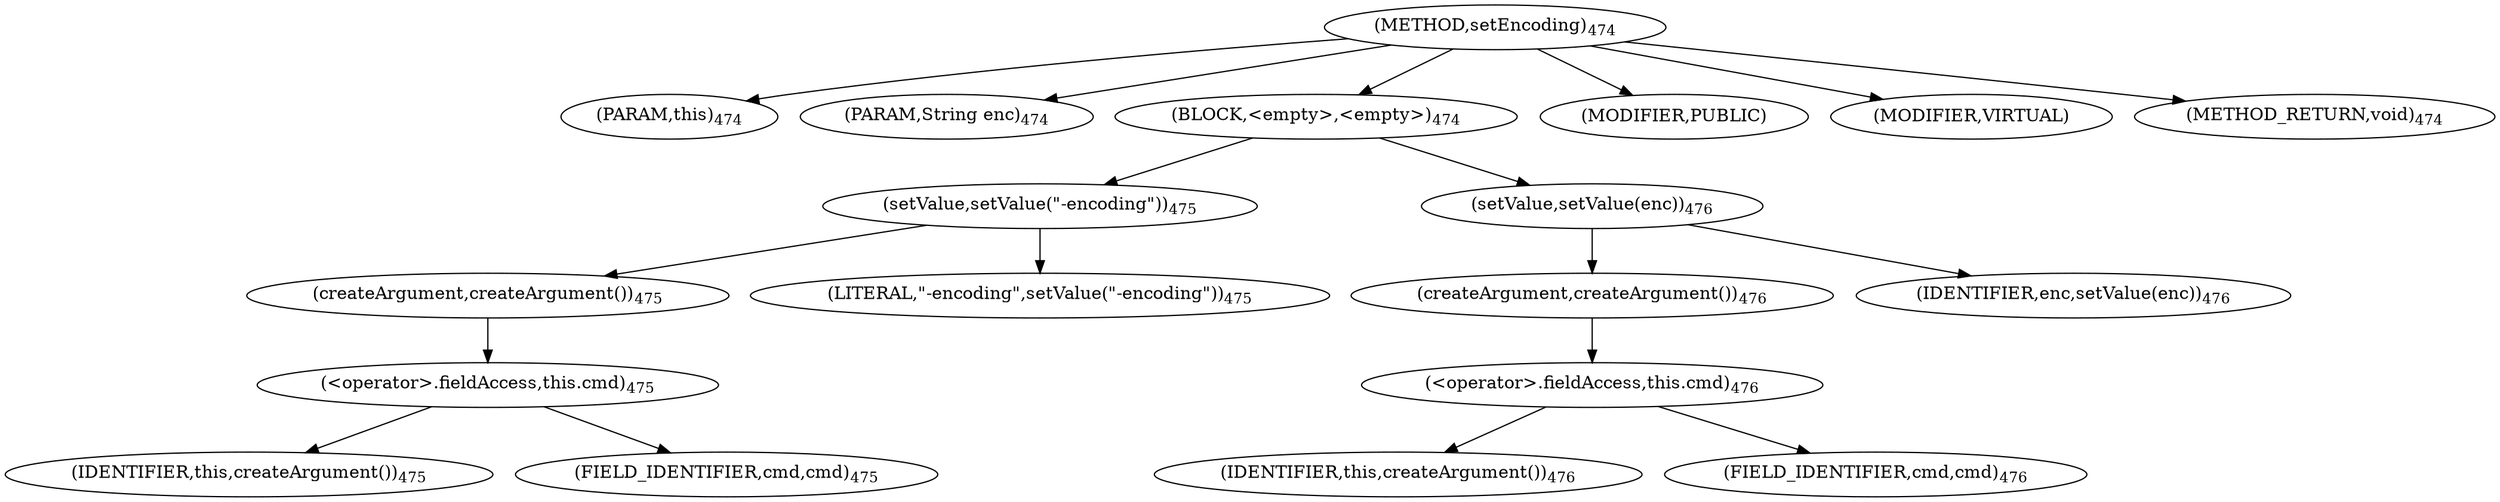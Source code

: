 digraph "setEncoding" {  
"1535" [label = <(METHOD,setEncoding)<SUB>474</SUB>> ]
"1536" [label = <(PARAM,this)<SUB>474</SUB>> ]
"1537" [label = <(PARAM,String enc)<SUB>474</SUB>> ]
"1538" [label = <(BLOCK,&lt;empty&gt;,&lt;empty&gt;)<SUB>474</SUB>> ]
"1539" [label = <(setValue,setValue(&quot;-encoding&quot;))<SUB>475</SUB>> ]
"1540" [label = <(createArgument,createArgument())<SUB>475</SUB>> ]
"1541" [label = <(&lt;operator&gt;.fieldAccess,this.cmd)<SUB>475</SUB>> ]
"1542" [label = <(IDENTIFIER,this,createArgument())<SUB>475</SUB>> ]
"1543" [label = <(FIELD_IDENTIFIER,cmd,cmd)<SUB>475</SUB>> ]
"1544" [label = <(LITERAL,&quot;-encoding&quot;,setValue(&quot;-encoding&quot;))<SUB>475</SUB>> ]
"1545" [label = <(setValue,setValue(enc))<SUB>476</SUB>> ]
"1546" [label = <(createArgument,createArgument())<SUB>476</SUB>> ]
"1547" [label = <(&lt;operator&gt;.fieldAccess,this.cmd)<SUB>476</SUB>> ]
"1548" [label = <(IDENTIFIER,this,createArgument())<SUB>476</SUB>> ]
"1549" [label = <(FIELD_IDENTIFIER,cmd,cmd)<SUB>476</SUB>> ]
"1550" [label = <(IDENTIFIER,enc,setValue(enc))<SUB>476</SUB>> ]
"1551" [label = <(MODIFIER,PUBLIC)> ]
"1552" [label = <(MODIFIER,VIRTUAL)> ]
"1553" [label = <(METHOD_RETURN,void)<SUB>474</SUB>> ]
  "1535" -> "1536" 
  "1535" -> "1537" 
  "1535" -> "1538" 
  "1535" -> "1551" 
  "1535" -> "1552" 
  "1535" -> "1553" 
  "1538" -> "1539" 
  "1538" -> "1545" 
  "1539" -> "1540" 
  "1539" -> "1544" 
  "1540" -> "1541" 
  "1541" -> "1542" 
  "1541" -> "1543" 
  "1545" -> "1546" 
  "1545" -> "1550" 
  "1546" -> "1547" 
  "1547" -> "1548" 
  "1547" -> "1549" 
}
